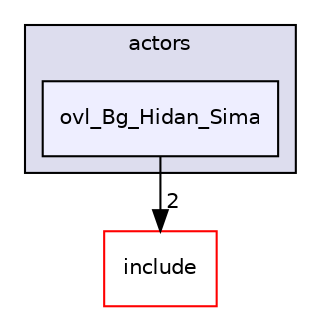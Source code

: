 digraph "src/overlays/actors/ovl_Bg_Hidan_Sima" {
  compound=true
  node [ fontsize="10", fontname="Helvetica"];
  edge [ labelfontsize="10", labelfontname="Helvetica"];
  subgraph clusterdir_e93473484be31ce7bcb356bd643a22f8 {
    graph [ bgcolor="#ddddee", pencolor="black", label="actors" fontname="Helvetica", fontsize="10", URL="dir_e93473484be31ce7bcb356bd643a22f8.html"]
  dir_c52497d05018e42fa6b1d9e23a65983e [shape=box, label="ovl_Bg_Hidan_Sima", style="filled", fillcolor="#eeeeff", pencolor="black", URL="dir_c52497d05018e42fa6b1d9e23a65983e.html"];
  }
  dir_d44c64559bbebec7f509842c48db8b23 [shape=box label="include" fillcolor="white" style="filled" color="red" URL="dir_d44c64559bbebec7f509842c48db8b23.html"];
  dir_c52497d05018e42fa6b1d9e23a65983e->dir_d44c64559bbebec7f509842c48db8b23 [headlabel="2", labeldistance=1.5 headhref="dir_000058_000000.html"];
}
